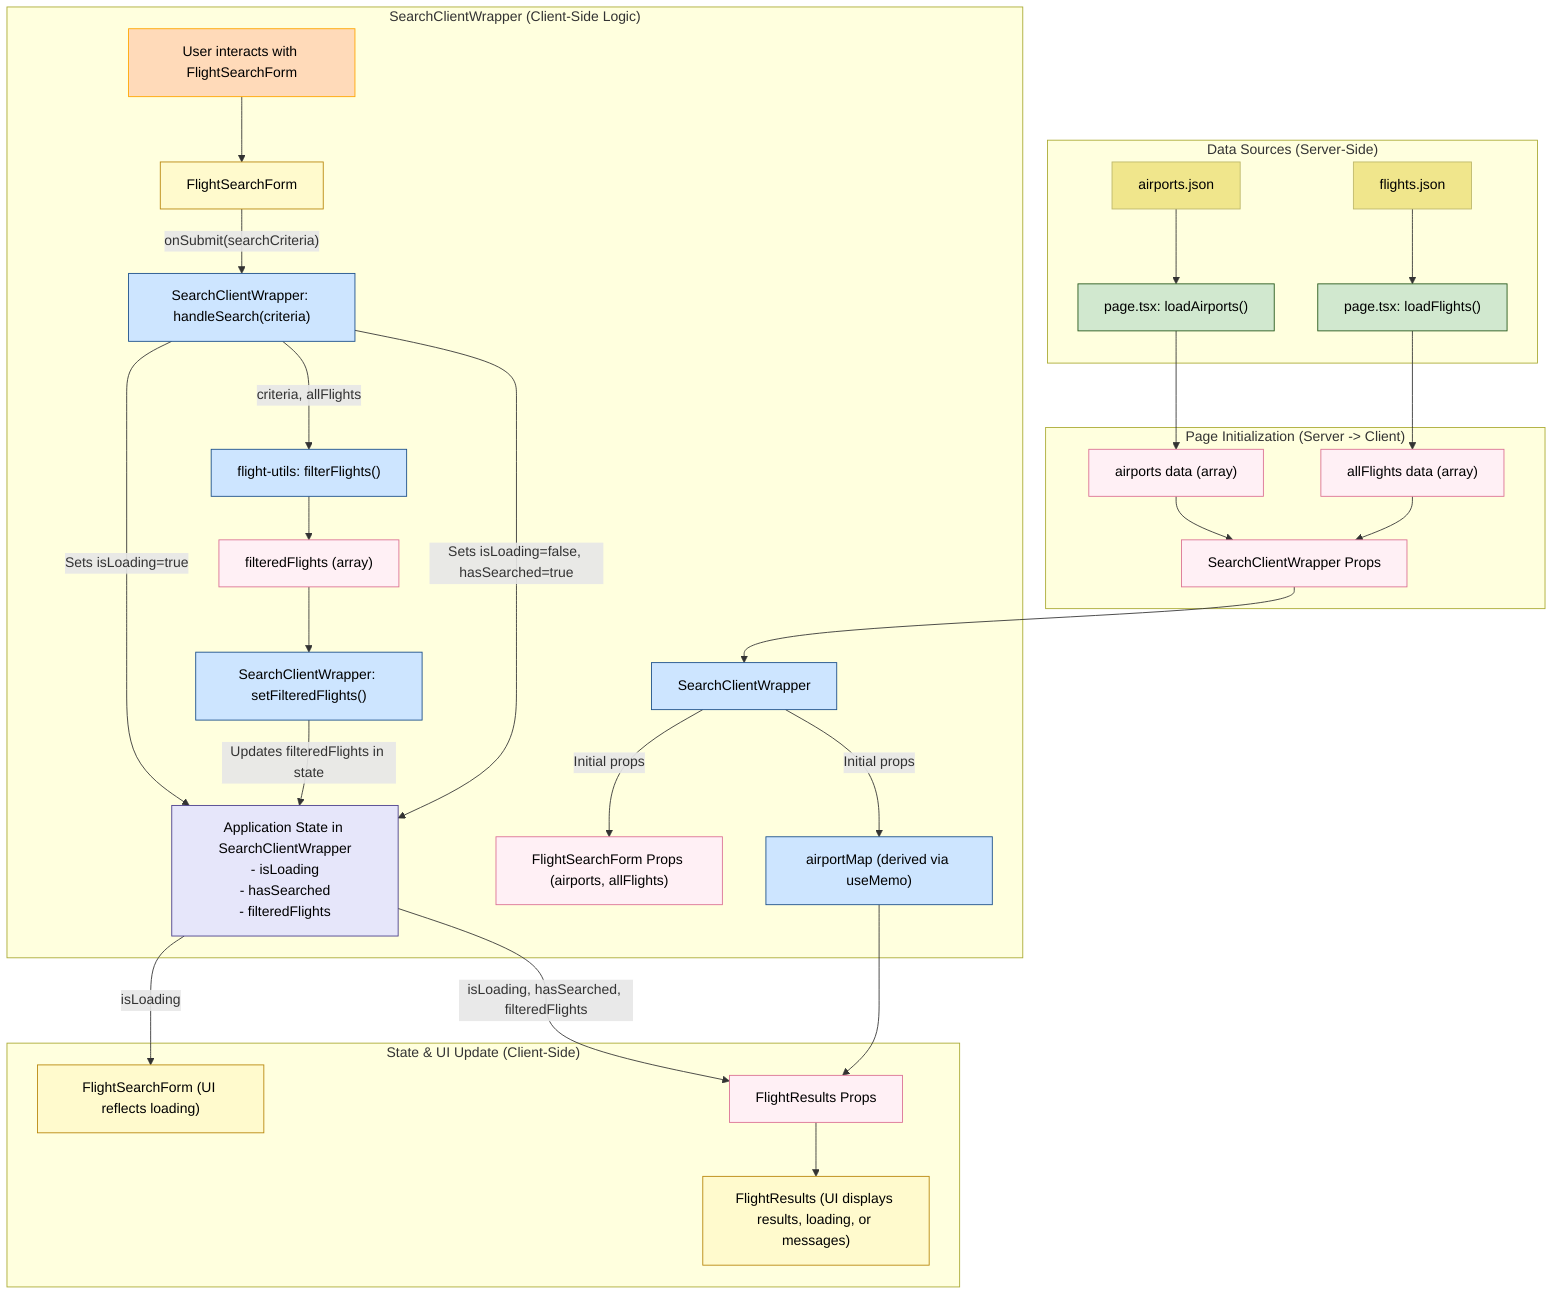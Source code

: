 graph TD
    subgraph "Data Sources (Server-Side)"
        A1["airports.json"] --> PA["page.tsx: loadAirports()"];
        A2["flights.json"] --> PF["page.tsx: loadFlights()"];
    end

    subgraph "Page Initialization (Server -> Client)"
        PA --> D1["airports data (array)"];
        PF --> D2["allFlights data (array)"];
        D1 --> SCW_Props["SearchClientWrapper Props"];
        D2 --> SCW_Props;
    end

    subgraph "SearchClientWrapper (Client-Side Logic)"
        SCW_Props --> SCW["SearchClientWrapper"];
        SCW -- "Initial props" --> AM["airportMap (derived via useMemo)"];
        SCW -- "Initial props" --> AFS_Props["FlightSearchForm Props (airports, allFlights)"];
        
        UserInput["User interacts with FlightSearchForm"] --> FSF["FlightSearchForm"];
        FSF -- "onSubmit(searchCriteria)" --> SCW_handleSearch["SearchClientWrapper: handleSearch(criteria)"];
        
        SCW_handleSearch -- "Sets isLoading=true" --> AppState;
        SCW_handleSearch -- "criteria, allFlights" --> FilterUtil["flight-utils: filterFlights()"];
        FilterUtil --> FilteredResults["filteredFlights (array)"];
        FilteredResults --> SCW_updateState["SearchClientWrapper: setFilteredFlights()"];
        SCW_updateState -- "Updates filteredFlights in state" --> AppState;
        SCW_handleSearch -- "Sets isLoading=false, hasSearched=true" --> AppState;
    end

    subgraph "State & UI Update (Client-Side)"
        AppState[Application State in SearchClientWrapper<br/>- isLoading<br/>- hasSearched<br/>- filteredFlights];
        AppState -- "isLoading" --> FSF_UI["FlightSearchForm (UI reflects loading)"];
        AppState -- "isLoading, hasSearched, filteredFlights" --> FR_Props["FlightResults Props"];
        AM --> FR_Props;
        FR_Props --> FR_UI["FlightResults (UI displays results, loading, or messages)"];
    end

    classDef dataSource fill:#F0E68C,stroke:#BDB76B,color:#000;
    classDef serverLogic fill:#D1E8CF,stroke:#245719,color:#000;
    classDef clientLogic fill:#CDE5FF,stroke:#1A4E8A,color:#000;
    classDef data fill:#FFF0F5,stroke:#DB7093,color:#000;
    classDef uiComponent fill:#FFFACD,stroke:#B8860B,color:#000;
    classDef appState fill:#E6E6FA,stroke:#483D8B,color:#000;
    classDef userInput fill:#FFDAB9,stroke:#FFA500,color:#000;

    class A1,A2 dataSource;
    class PA,PF serverLogic;
    class SCW,SCW_handleSearch,SCW_updateState,FilterUtil,AM clientLogic;
    class D1,D2,FilteredResults,SCW_Props,AFS_Props,FR_Props data;
    class FSF,FR_UI,FSF_UI uiComponent;
    class AppState appState;
    class UserInput userInput;